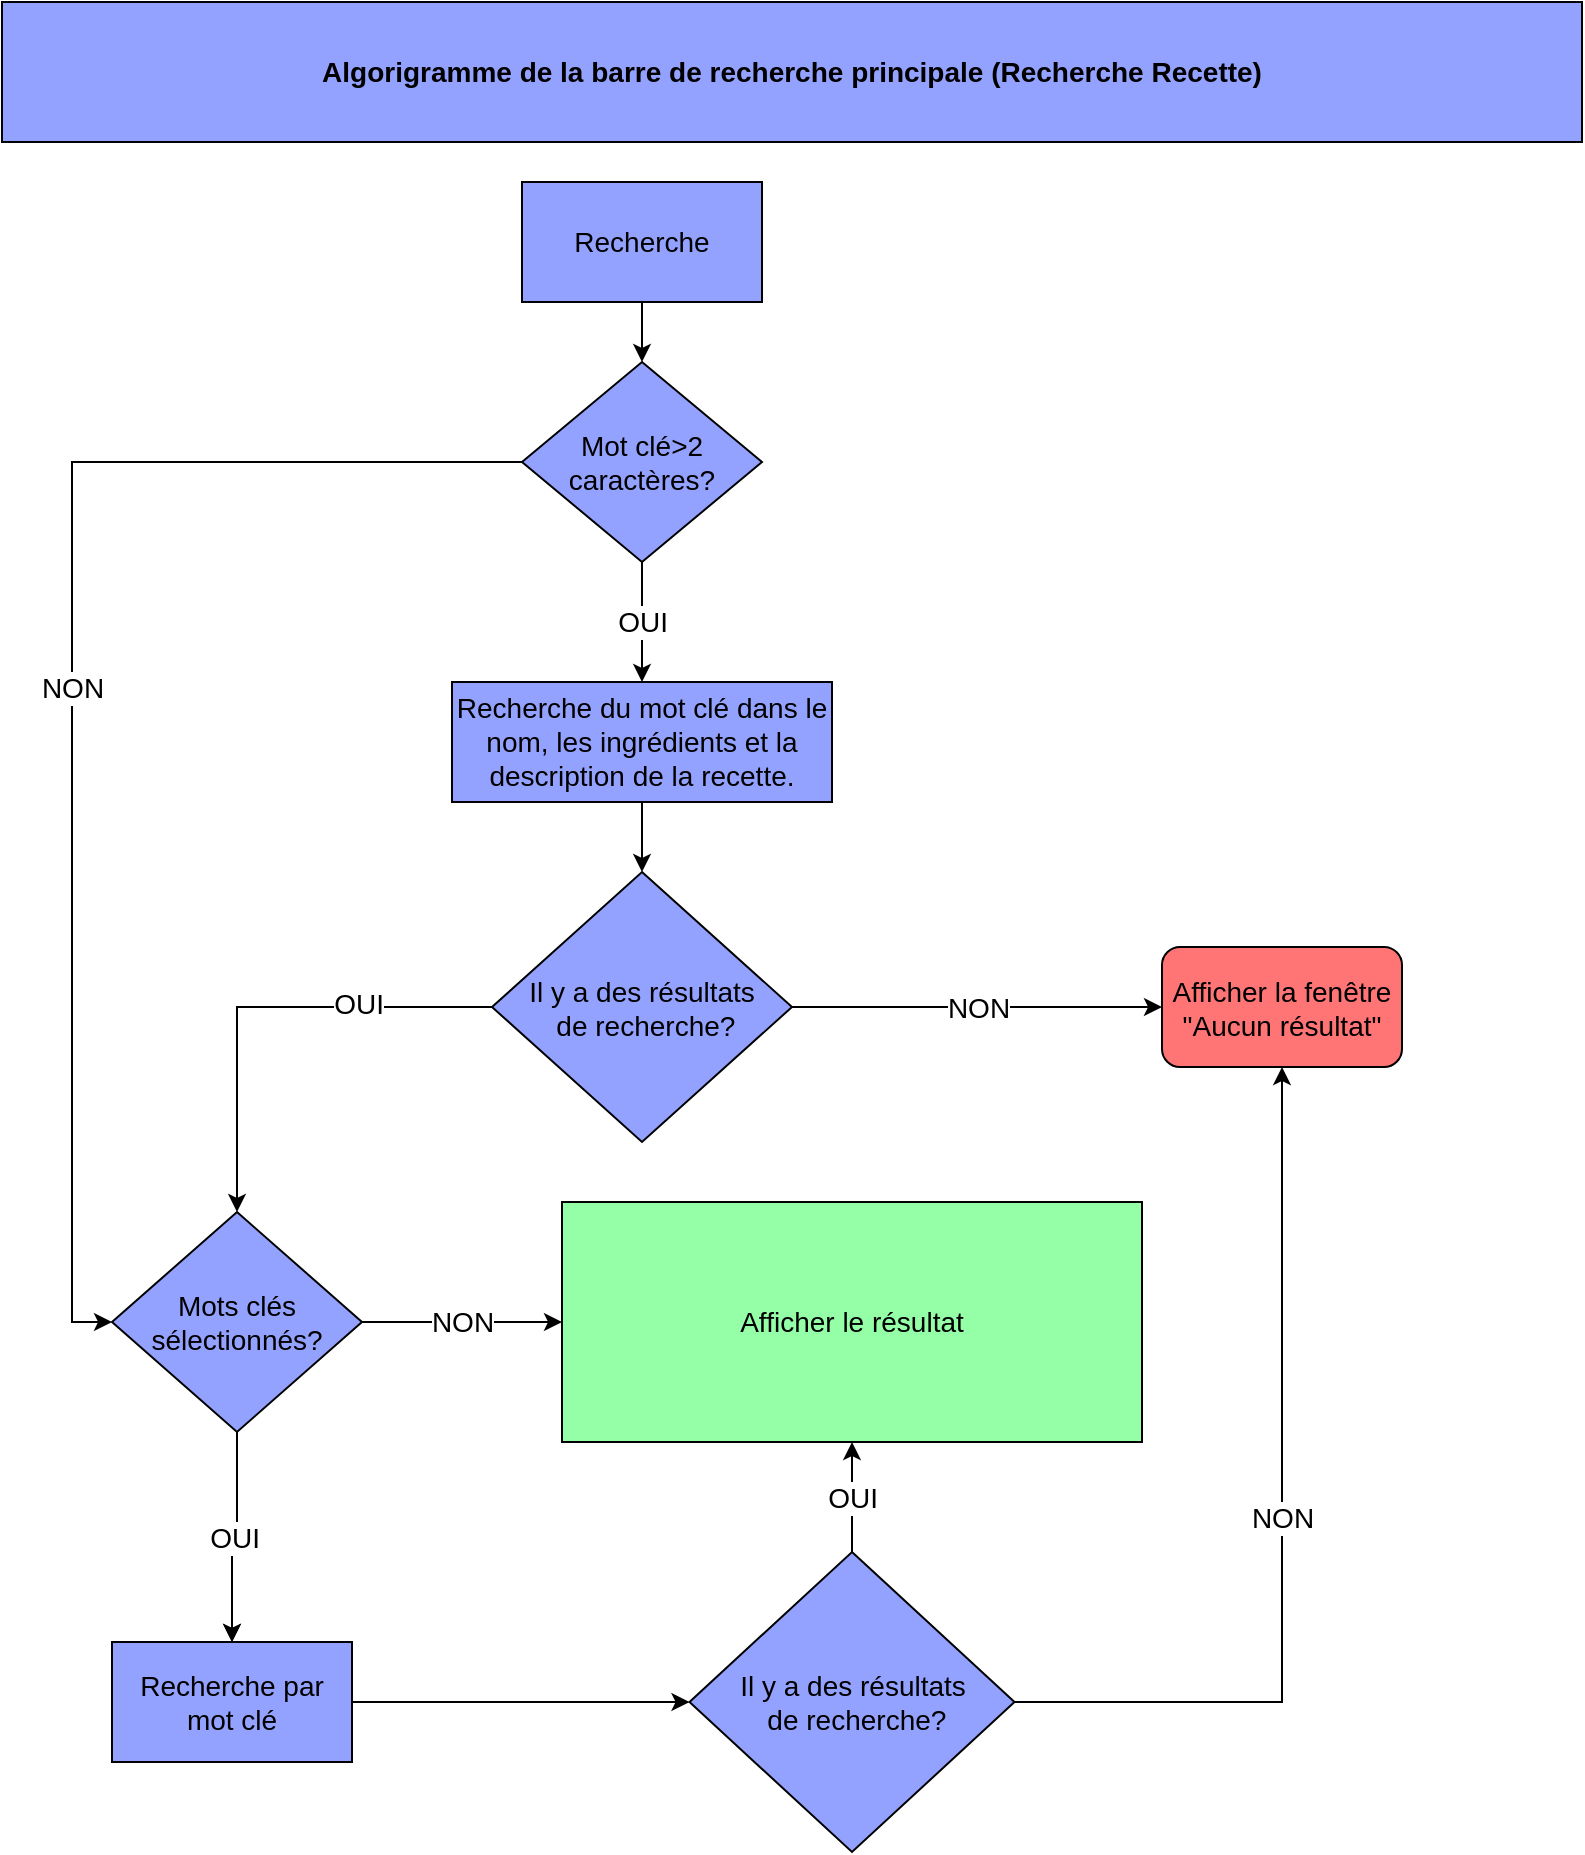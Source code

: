 <mxfile version="20.2.8" type="github">
  <diagram id="lZoOQaNsaj9JbqZNZX9P" name="Страница 1">
    <mxGraphModel dx="1186" dy="622" grid="1" gridSize="10" guides="1" tooltips="1" connect="1" arrows="1" fold="1" page="1" pageScale="1" pageWidth="827" pageHeight="1169" math="0" shadow="0">
      <root>
        <mxCell id="0" />
        <mxCell id="1" parent="0" />
        <mxCell id="DO4Eqjo9Ey0s3PQyP9QU-1" value="&lt;font style=&quot;font-size: 14px;&quot;&gt;&lt;b&gt;Algorigramme de la barre de recherche principale (Recherche Recette)&lt;/b&gt;&lt;/font&gt;" style="rounded=0;whiteSpace=wrap;html=1;fillColor=#94A2FF;" vertex="1" parent="1">
          <mxGeometry x="20" y="30" width="790" height="70" as="geometry" />
        </mxCell>
        <mxCell id="DO4Eqjo9Ey0s3PQyP9QU-4" style="edgeStyle=orthogonalEdgeStyle;rounded=0;orthogonalLoop=1;jettySize=auto;html=1;entryX=0.5;entryY=0;entryDx=0;entryDy=0;fontSize=14;" edge="1" parent="1" source="DO4Eqjo9Ey0s3PQyP9QU-2" target="DO4Eqjo9Ey0s3PQyP9QU-3">
          <mxGeometry relative="1" as="geometry" />
        </mxCell>
        <mxCell id="DO4Eqjo9Ey0s3PQyP9QU-2" value="Recherche" style="rounded=0;whiteSpace=wrap;html=1;fontSize=14;fillColor=#94A2FF;" vertex="1" parent="1">
          <mxGeometry x="280" y="120" width="120" height="60" as="geometry" />
        </mxCell>
        <mxCell id="DO4Eqjo9Ey0s3PQyP9QU-5" value="NON" style="edgeStyle=orthogonalEdgeStyle;rounded=0;orthogonalLoop=1;jettySize=auto;html=1;fontSize=14;entryX=0;entryY=0.5;entryDx=0;entryDy=0;" edge="1" parent="1" source="DO4Eqjo9Ey0s3PQyP9QU-3" target="DO4Eqjo9Ey0s3PQyP9QU-20">
          <mxGeometry relative="1" as="geometry">
            <mxPoint x="150" y="300" as="targetPoint" />
          </mxGeometry>
        </mxCell>
        <mxCell id="DO4Eqjo9Ey0s3PQyP9QU-6" value="OUI" style="edgeStyle=orthogonalEdgeStyle;rounded=0;orthogonalLoop=1;jettySize=auto;html=1;exitX=0.5;exitY=1;exitDx=0;exitDy=0;fontSize=14;entryX=0.5;entryY=0;entryDx=0;entryDy=0;" edge="1" parent="1" source="DO4Eqjo9Ey0s3PQyP9QU-3" target="DO4Eqjo9Ey0s3PQyP9QU-7">
          <mxGeometry relative="1" as="geometry">
            <mxPoint x="100" y="400" as="targetPoint" />
          </mxGeometry>
        </mxCell>
        <mxCell id="DO4Eqjo9Ey0s3PQyP9QU-3" value="Mot clé&amp;gt;2 caractères?" style="rhombus;whiteSpace=wrap;html=1;fontSize=14;fillColor=#94A2FF;" vertex="1" parent="1">
          <mxGeometry x="280" y="210" width="120" height="100" as="geometry" />
        </mxCell>
        <mxCell id="DO4Eqjo9Ey0s3PQyP9QU-9" value="" style="edgeStyle=orthogonalEdgeStyle;rounded=0;orthogonalLoop=1;jettySize=auto;html=1;fontSize=14;" edge="1" parent="1" source="DO4Eqjo9Ey0s3PQyP9QU-7" target="DO4Eqjo9Ey0s3PQyP9QU-8">
          <mxGeometry relative="1" as="geometry" />
        </mxCell>
        <mxCell id="DO4Eqjo9Ey0s3PQyP9QU-7" value="Recherche du mot clé dans le nom, les ingrédients et la description de la recette." style="rounded=0;whiteSpace=wrap;html=1;fontSize=14;fillColor=#94A2FF;" vertex="1" parent="1">
          <mxGeometry x="245" y="370" width="190" height="60" as="geometry" />
        </mxCell>
        <mxCell id="DO4Eqjo9Ey0s3PQyP9QU-11" value="NON" style="edgeStyle=orthogonalEdgeStyle;rounded=0;orthogonalLoop=1;jettySize=auto;html=1;fontSize=14;" edge="1" parent="1" source="DO4Eqjo9Ey0s3PQyP9QU-8" target="DO4Eqjo9Ey0s3PQyP9QU-15">
          <mxGeometry relative="1" as="geometry">
            <mxPoint x="250" y="570" as="targetPoint" />
          </mxGeometry>
        </mxCell>
        <mxCell id="DO4Eqjo9Ey0s3PQyP9QU-21" value="" style="edgeStyle=orthogonalEdgeStyle;rounded=0;orthogonalLoop=1;jettySize=auto;html=1;fontSize=14;" edge="1" parent="1" source="DO4Eqjo9Ey0s3PQyP9QU-8" target="DO4Eqjo9Ey0s3PQyP9QU-20">
          <mxGeometry relative="1" as="geometry" />
        </mxCell>
        <mxCell id="DO4Eqjo9Ey0s3PQyP9QU-25" value="OUI" style="edgeLabel;html=1;align=center;verticalAlign=middle;resizable=0;points=[];fontSize=14;" vertex="1" connectable="0" parent="DO4Eqjo9Ey0s3PQyP9QU-21">
          <mxGeometry x="-0.417" y="-2" relative="1" as="geometry">
            <mxPoint as="offset" />
          </mxGeometry>
        </mxCell>
        <mxCell id="DO4Eqjo9Ey0s3PQyP9QU-8" value="Il y a des résultats&lt;br&gt;&amp;nbsp;de recherche?" style="rhombus;whiteSpace=wrap;html=1;fontSize=14;fillColor=#94A2FF;rounded=0;" vertex="1" parent="1">
          <mxGeometry x="265" y="465" width="150" height="135" as="geometry" />
        </mxCell>
        <mxCell id="DO4Eqjo9Ey0s3PQyP9QU-15" value="Afficher la fenêtre &quot;Aucun résultat&quot;" style="rounded=1;whiteSpace=wrap;html=1;fontSize=14;fillColor=#FF7575;" vertex="1" parent="1">
          <mxGeometry x="600" y="502.5" width="120" height="60" as="geometry" />
        </mxCell>
        <mxCell id="DO4Eqjo9Ey0s3PQyP9QU-24" value="" style="edgeStyle=orthogonalEdgeStyle;rounded=0;orthogonalLoop=1;jettySize=auto;html=1;fontSize=14;" edge="1" parent="1" source="DO4Eqjo9Ey0s3PQyP9QU-20" target="DO4Eqjo9Ey0s3PQyP9QU-23">
          <mxGeometry relative="1" as="geometry" />
        </mxCell>
        <mxCell id="DO4Eqjo9Ey0s3PQyP9QU-26" value="OUI" style="edgeStyle=orthogonalEdgeStyle;rounded=0;orthogonalLoop=1;jettySize=auto;html=1;fontSize=14;" edge="1" parent="1" source="DO4Eqjo9Ey0s3PQyP9QU-20" target="DO4Eqjo9Ey0s3PQyP9QU-23">
          <mxGeometry relative="1" as="geometry" />
        </mxCell>
        <mxCell id="DO4Eqjo9Ey0s3PQyP9QU-31" value="NON" style="edgeStyle=orthogonalEdgeStyle;rounded=0;orthogonalLoop=1;jettySize=auto;html=1;fontSize=14;" edge="1" parent="1" source="DO4Eqjo9Ey0s3PQyP9QU-20" target="DO4Eqjo9Ey0s3PQyP9QU-30">
          <mxGeometry relative="1" as="geometry" />
        </mxCell>
        <mxCell id="DO4Eqjo9Ey0s3PQyP9QU-20" value="Mots clés sélectionnés?" style="rhombus;whiteSpace=wrap;html=1;fontSize=14;fillColor=#94A2FF;rounded=0;" vertex="1" parent="1">
          <mxGeometry x="75" y="635" width="125" height="110" as="geometry" />
        </mxCell>
        <mxCell id="DO4Eqjo9Ey0s3PQyP9QU-28" value="" style="edgeStyle=orthogonalEdgeStyle;rounded=0;orthogonalLoop=1;jettySize=auto;html=1;fontSize=14;" edge="1" parent="1" source="DO4Eqjo9Ey0s3PQyP9QU-23" target="DO4Eqjo9Ey0s3PQyP9QU-27">
          <mxGeometry relative="1" as="geometry" />
        </mxCell>
        <mxCell id="DO4Eqjo9Ey0s3PQyP9QU-23" value="Recherche par mot clé" style="whiteSpace=wrap;html=1;fontSize=14;fillColor=#94A2FF;rounded=0;" vertex="1" parent="1">
          <mxGeometry x="75" y="850" width="120" height="60" as="geometry" />
        </mxCell>
        <mxCell id="DO4Eqjo9Ey0s3PQyP9QU-33" value="NON" style="edgeStyle=orthogonalEdgeStyle;rounded=0;orthogonalLoop=1;jettySize=auto;html=1;exitX=1;exitY=0.5;exitDx=0;exitDy=0;fontSize=14;entryX=0.5;entryY=1;entryDx=0;entryDy=0;" edge="1" parent="1" source="DO4Eqjo9Ey0s3PQyP9QU-27" target="DO4Eqjo9Ey0s3PQyP9QU-15">
          <mxGeometry relative="1" as="geometry">
            <mxPoint x="700" y="840" as="targetPoint" />
          </mxGeometry>
        </mxCell>
        <mxCell id="DO4Eqjo9Ey0s3PQyP9QU-35" value="OUI" style="edgeStyle=orthogonalEdgeStyle;rounded=0;orthogonalLoop=1;jettySize=auto;html=1;exitX=0.5;exitY=0;exitDx=0;exitDy=0;entryX=0.5;entryY=1;entryDx=0;entryDy=0;fontSize=14;" edge="1" parent="1" source="DO4Eqjo9Ey0s3PQyP9QU-27" target="DO4Eqjo9Ey0s3PQyP9QU-30">
          <mxGeometry relative="1" as="geometry" />
        </mxCell>
        <mxCell id="DO4Eqjo9Ey0s3PQyP9QU-27" value="Il y a des résultats&lt;br&gt;&amp;nbsp;de recherche?" style="rhombus;whiteSpace=wrap;html=1;fontSize=14;fillColor=#94A2FF;rounded=0;" vertex="1" parent="1">
          <mxGeometry x="363.75" y="805" width="162.5" height="150" as="geometry" />
        </mxCell>
        <mxCell id="DO4Eqjo9Ey0s3PQyP9QU-30" value="Afficher le résultat" style="whiteSpace=wrap;html=1;fontSize=14;fillColor=#94FFA6;rounded=0;" vertex="1" parent="1">
          <mxGeometry x="300" y="630" width="290" height="120" as="geometry" />
        </mxCell>
      </root>
    </mxGraphModel>
  </diagram>
</mxfile>
